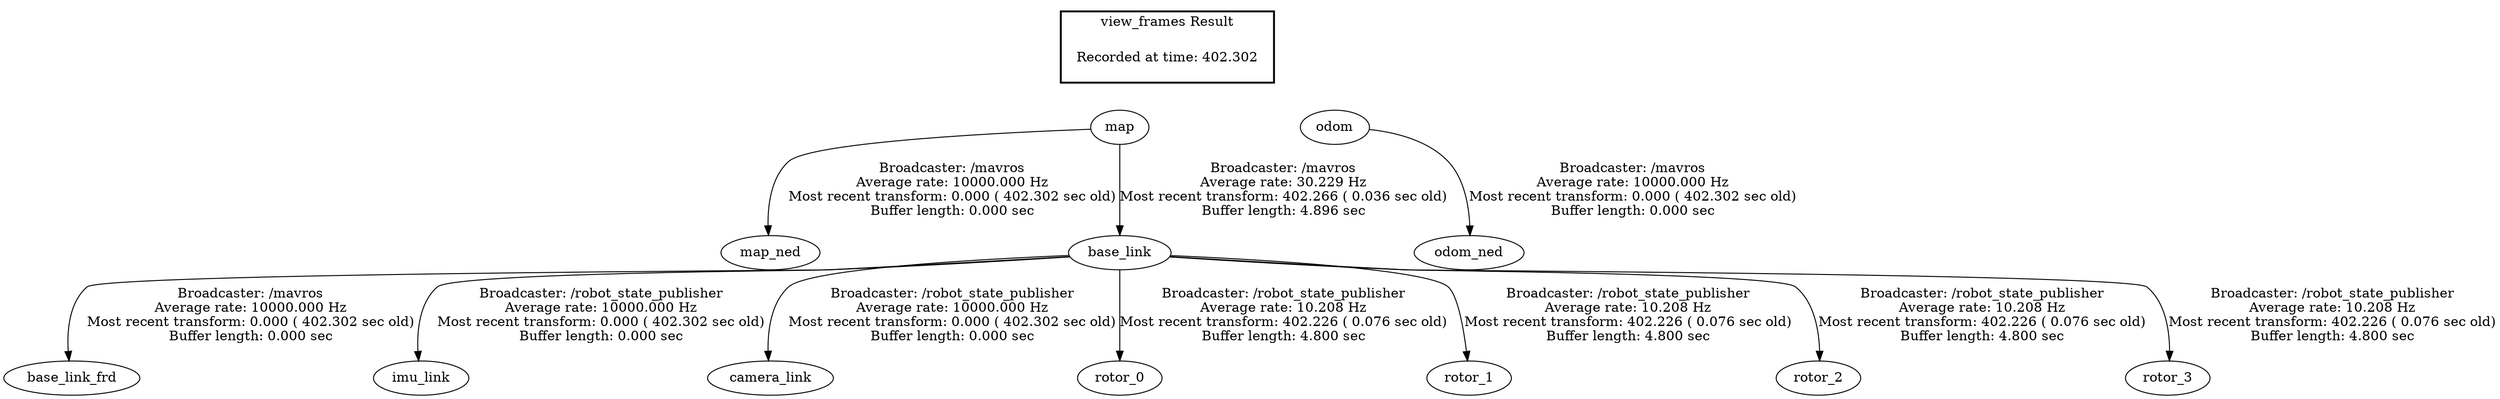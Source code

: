 digraph G {
"map" -> "map_ned"[label="Broadcaster: /mavros\nAverage rate: 10000.000 Hz\nMost recent transform: 0.000 ( 402.302 sec old)\nBuffer length: 0.000 sec\n"];
"odom" -> "odom_ned"[label="Broadcaster: /mavros\nAverage rate: 10000.000 Hz\nMost recent transform: 0.000 ( 402.302 sec old)\nBuffer length: 0.000 sec\n"];
"base_link" -> "base_link_frd"[label="Broadcaster: /mavros\nAverage rate: 10000.000 Hz\nMost recent transform: 0.000 ( 402.302 sec old)\nBuffer length: 0.000 sec\n"];
"map" -> "base_link"[label="Broadcaster: /mavros\nAverage rate: 30.229 Hz\nMost recent transform: 402.266 ( 0.036 sec old)\nBuffer length: 4.896 sec\n"];
"base_link" -> "imu_link"[label="Broadcaster: /robot_state_publisher\nAverage rate: 10000.000 Hz\nMost recent transform: 0.000 ( 402.302 sec old)\nBuffer length: 0.000 sec\n"];
"base_link" -> "camera_link"[label="Broadcaster: /robot_state_publisher\nAverage rate: 10000.000 Hz\nMost recent transform: 0.000 ( 402.302 sec old)\nBuffer length: 0.000 sec\n"];
"base_link" -> "rotor_0"[label="Broadcaster: /robot_state_publisher\nAverage rate: 10.208 Hz\nMost recent transform: 402.226 ( 0.076 sec old)\nBuffer length: 4.800 sec\n"];
"base_link" -> "rotor_1"[label="Broadcaster: /robot_state_publisher\nAverage rate: 10.208 Hz\nMost recent transform: 402.226 ( 0.076 sec old)\nBuffer length: 4.800 sec\n"];
"base_link" -> "rotor_2"[label="Broadcaster: /robot_state_publisher\nAverage rate: 10.208 Hz\nMost recent transform: 402.226 ( 0.076 sec old)\nBuffer length: 4.800 sec\n"];
"base_link" -> "rotor_3"[label="Broadcaster: /robot_state_publisher\nAverage rate: 10.208 Hz\nMost recent transform: 402.226 ( 0.076 sec old)\nBuffer length: 4.800 sec\n"];
edge [style=invis];
 subgraph cluster_legend { style=bold; color=black; label ="view_frames Result";
"Recorded at time: 402.302"[ shape=plaintext ] ;
 }->"map";
edge [style=invis];
 subgraph cluster_legend { style=bold; color=black; label ="view_frames Result";
"Recorded at time: 402.302"[ shape=plaintext ] ;
 }->"odom";
}